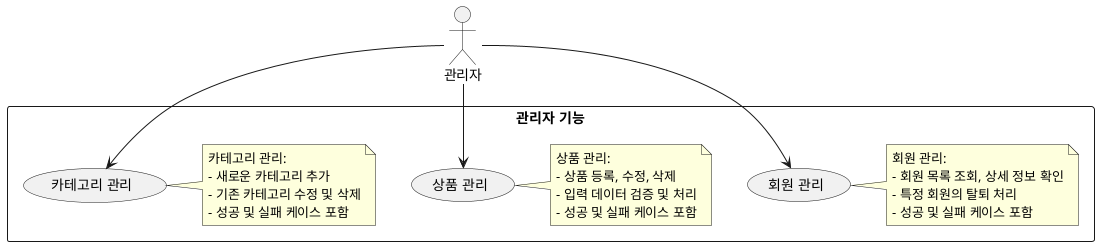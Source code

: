 @startuml
actor "관리자" as Admin

rectangle "관리자 기능" {

  usecase "회원 관리" as UC1
  note right of UC1
  회원 관리:
  - 회원 목록 조회, 상세 정보 확인
  - 특정 회원의 탈퇴 처리
  - 성공 및 실패 케이스 포함
  end note

  usecase "상품 관리" as UC2
  note right of UC2
  상품 관리:
  - 상품 등록, 수정, 삭제
  - 입력 데이터 검증 및 처리
  - 성공 및 실패 케이스 포함
  end note

  usecase "카테고리 관리" as UC3
  note right of UC3
  카테고리 관리:
  - 새로운 카테고리 추가
  - 기존 카테고리 수정 및 삭제
  - 성공 및 실패 케이스 포함
  end note
}

Admin --> UC1
Admin --> UC2
Admin --> UC3

@enduml
